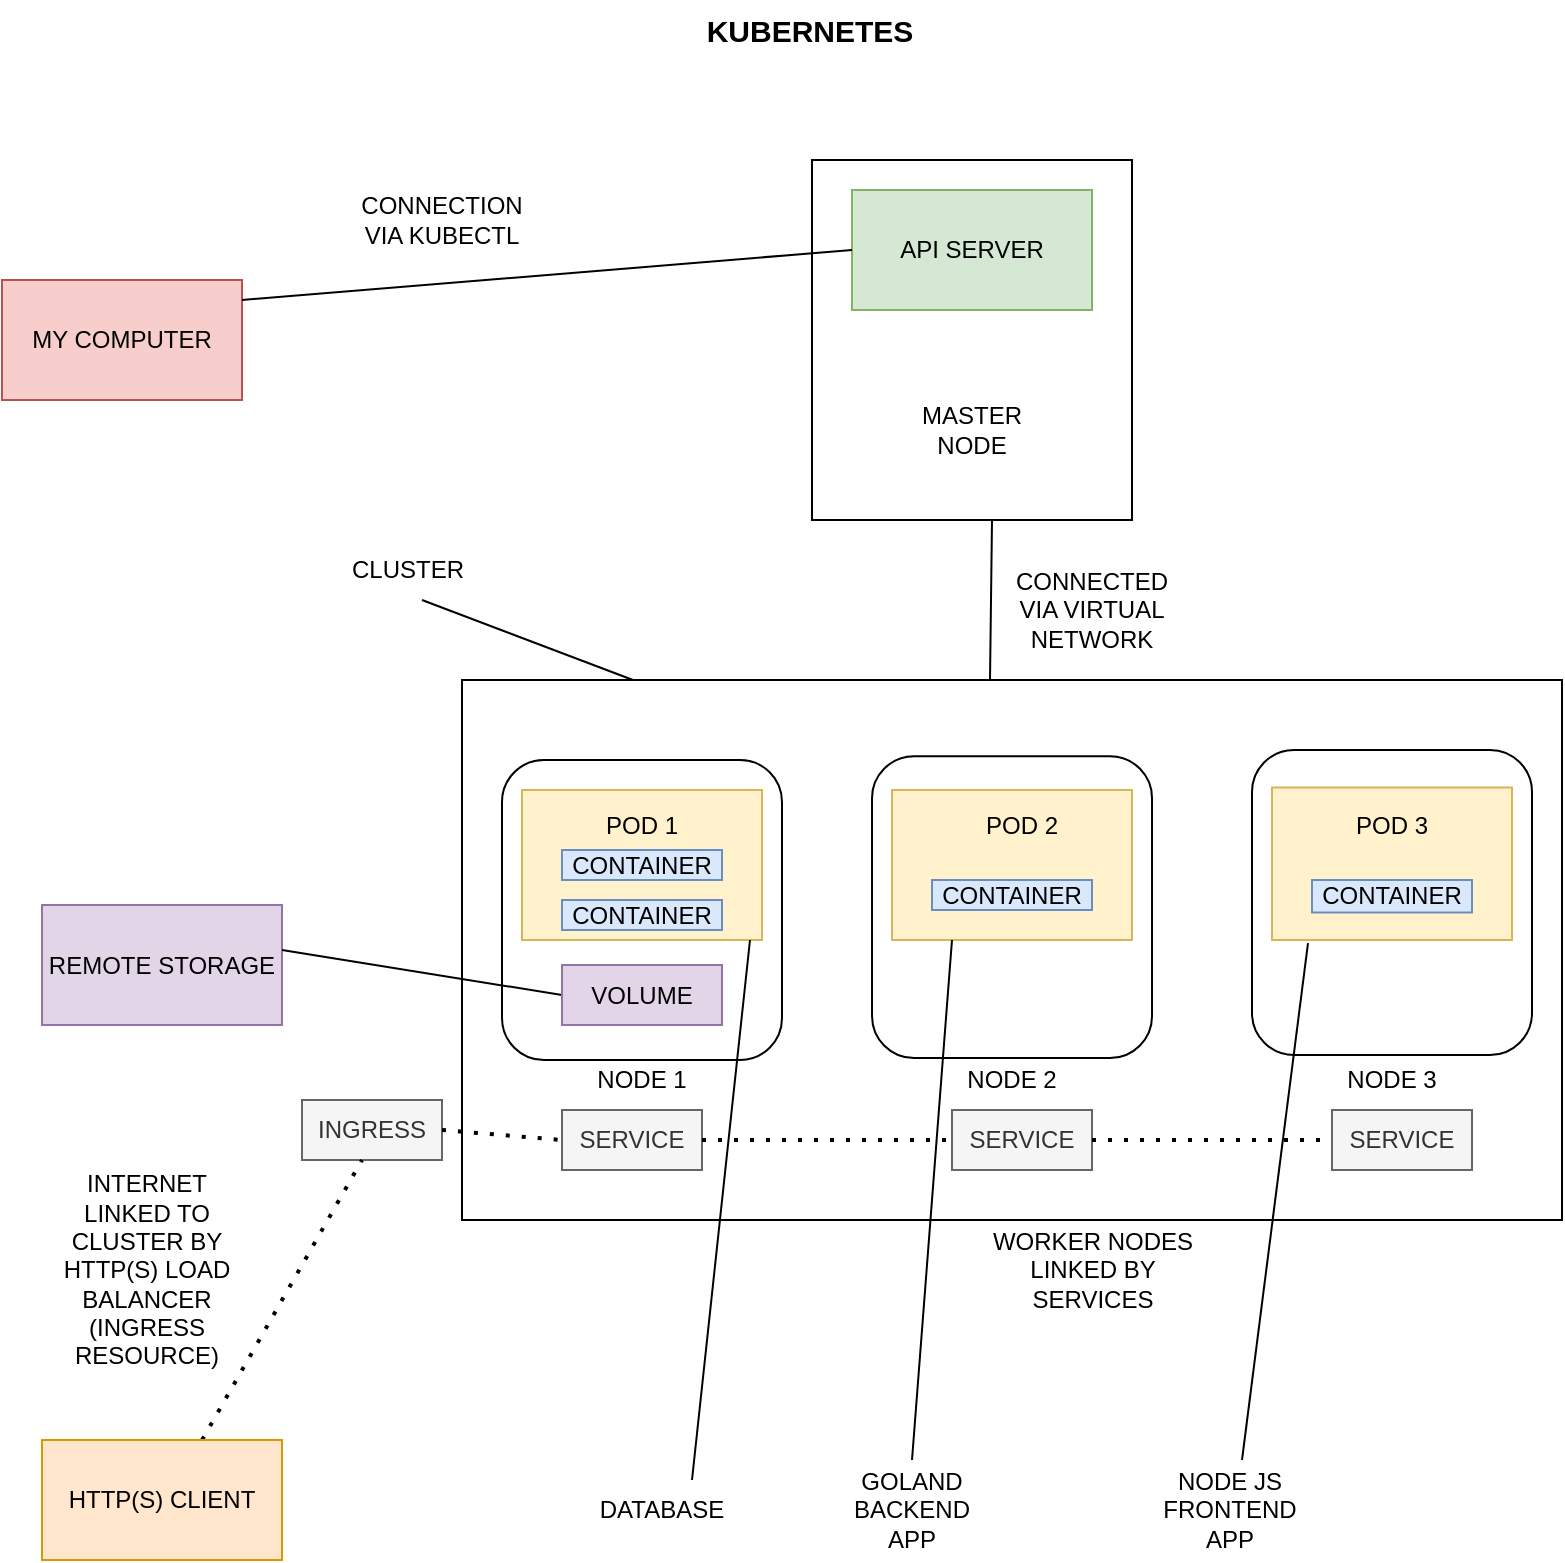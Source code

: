 <mxfile version="16.0.3" type="device"><diagram id="yDs5FEq97uaJjVxA8z2r" name="Page-1"><mxGraphModel dx="1422" dy="762" grid="1" gridSize="10" guides="1" tooltips="1" connect="1" arrows="1" fold="1" page="1" pageScale="1" pageWidth="827" pageHeight="1169" math="0" shadow="0"><root><mxCell id="0"/><mxCell id="1" parent="0"/><mxCell id="mCtHopmILHGNIt_iRR8e-1" value="MY COMPUTER" style="rounded=0;whiteSpace=wrap;html=1;fillColor=#f8cecc;strokeColor=#b85450;" vertex="1" parent="1"><mxGeometry x="10" y="300" width="120" height="60" as="geometry"/></mxCell><mxCell id="mCtHopmILHGNIt_iRR8e-2" value="" style="rounded=0;whiteSpace=wrap;html=1;" vertex="1" parent="1"><mxGeometry x="240" y="500" width="550" height="270" as="geometry"/></mxCell><mxCell id="mCtHopmILHGNIt_iRR8e-3" value="" style="rounded=1;whiteSpace=wrap;html=1;rotation=90;" vertex="1" parent="1"><mxGeometry x="255" y="545" width="150" height="140" as="geometry"/></mxCell><mxCell id="mCtHopmILHGNIt_iRR8e-4" value="" style="rounded=1;whiteSpace=wrap;html=1;rotation=90;" vertex="1" parent="1"><mxGeometry x="439.55" y="543.58" width="150.93" height="140" as="geometry"/></mxCell><mxCell id="mCtHopmILHGNIt_iRR8e-5" value="" style="rounded=1;whiteSpace=wrap;html=1;rotation=90;" vertex="1" parent="1"><mxGeometry x="628.75" y="541.25" width="152.5" height="140" as="geometry"/></mxCell><mxCell id="mCtHopmILHGNIt_iRR8e-6" value="" style="rounded=0;whiteSpace=wrap;html=1;fillColor=#fff2cc;strokeColor=#d6b656;" vertex="1" parent="1"><mxGeometry x="270" y="555" width="120" height="75" as="geometry"/></mxCell><mxCell id="mCtHopmILHGNIt_iRR8e-7" value="" style="rounded=0;whiteSpace=wrap;html=1;fillColor=#fff2cc;strokeColor=#d6b656;" vertex="1" parent="1"><mxGeometry x="455" y="555" width="120" height="75" as="geometry"/></mxCell><mxCell id="mCtHopmILHGNIt_iRR8e-8" value="" style="rounded=0;whiteSpace=wrap;html=1;" vertex="1" parent="1"><mxGeometry x="415" y="240" width="160" height="180" as="geometry"/></mxCell><mxCell id="mCtHopmILHGNIt_iRR8e-9" value="API SERVER" style="rounded=0;whiteSpace=wrap;html=1;fillColor=#d5e8d4;strokeColor=#82b366;" vertex="1" parent="1"><mxGeometry x="435" y="255" width="120" height="60" as="geometry"/></mxCell><mxCell id="mCtHopmILHGNIt_iRR8e-10" value="MASTER NODE" style="text;html=1;strokeColor=none;fillColor=none;align=center;verticalAlign=middle;whiteSpace=wrap;rounded=0;" vertex="1" parent="1"><mxGeometry x="465" y="360" width="60" height="30" as="geometry"/></mxCell><mxCell id="mCtHopmILHGNIt_iRR8e-11" value="WORKER NODES LINKED BY SERVICES" style="text;html=1;strokeColor=none;fillColor=none;align=center;verticalAlign=middle;whiteSpace=wrap;rounded=0;" vertex="1" parent="1"><mxGeometry x="502.5" y="780" width="105" height="30" as="geometry"/></mxCell><mxCell id="mCtHopmILHGNIt_iRR8e-12" value="" style="endArrow=none;html=1;rounded=0;entryX=0;entryY=0.5;entryDx=0;entryDy=0;" edge="1" parent="1" target="mCtHopmILHGNIt_iRR8e-9"><mxGeometry width="50" height="50" relative="1" as="geometry"><mxPoint x="130" y="310" as="sourcePoint"/><mxPoint x="410" y="270" as="targetPoint"/></mxGeometry></mxCell><mxCell id="mCtHopmILHGNIt_iRR8e-17" value="POD 1" style="text;html=1;strokeColor=none;fillColor=none;align=center;verticalAlign=middle;whiteSpace=wrap;rounded=0;" vertex="1" parent="1"><mxGeometry x="300" y="557.5" width="60" height="30" as="geometry"/></mxCell><mxCell id="mCtHopmILHGNIt_iRR8e-18" value="NODE 1" style="text;html=1;strokeColor=none;fillColor=none;align=center;verticalAlign=middle;whiteSpace=wrap;rounded=0;" vertex="1" parent="1"><mxGeometry x="300" y="685" width="60" height="30" as="geometry"/></mxCell><mxCell id="mCtHopmILHGNIt_iRR8e-19" value="NODE 2" style="text;html=1;strokeColor=none;fillColor=none;align=center;verticalAlign=middle;whiteSpace=wrap;rounded=0;" vertex="1" parent="1"><mxGeometry x="485" y="685" width="60" height="30" as="geometry"/></mxCell><mxCell id="mCtHopmILHGNIt_iRR8e-20" value="NODE 3" style="text;html=1;strokeColor=none;fillColor=none;align=center;verticalAlign=middle;whiteSpace=wrap;rounded=0;" vertex="1" parent="1"><mxGeometry x="675" y="685" width="60" height="30" as="geometry"/></mxCell><mxCell id="mCtHopmILHGNIt_iRR8e-21" value="CONNECTED VIA VIRTUAL NETWORK" style="text;html=1;strokeColor=none;fillColor=none;align=center;verticalAlign=middle;whiteSpace=wrap;rounded=0;" vertex="1" parent="1"><mxGeometry x="525" y="450" width="60" height="30" as="geometry"/></mxCell><mxCell id="mCtHopmILHGNIt_iRR8e-23" value="CONNECTION VIA KUBECTL" style="text;html=1;strokeColor=none;fillColor=none;align=center;verticalAlign=middle;whiteSpace=wrap;rounded=0;" vertex="1" parent="1"><mxGeometry x="200" y="255" width="60" height="30" as="geometry"/></mxCell><mxCell id="mCtHopmILHGNIt_iRR8e-25" value="CONTAINER" style="rounded=0;whiteSpace=wrap;html=1;fillColor=#dae8fc;strokeColor=#6c8ebf;" vertex="1" parent="1"><mxGeometry x="290" y="610" width="80" height="15" as="geometry"/></mxCell><mxCell id="mCtHopmILHGNIt_iRR8e-29" value="CONTAINER" style="rounded=0;whiteSpace=wrap;html=1;fillColor=#dae8fc;strokeColor=#6c8ebf;" vertex="1" parent="1"><mxGeometry x="475" y="600" width="80" height="15" as="geometry"/></mxCell><mxCell id="mCtHopmILHGNIt_iRR8e-32" value="" style="endArrow=none;html=1;rounded=0;exitX=0.48;exitY=0;exitDx=0;exitDy=0;exitPerimeter=0;" edge="1" parent="1" source="mCtHopmILHGNIt_iRR8e-2"><mxGeometry width="50" height="50" relative="1" as="geometry"><mxPoint x="455" y="470" as="sourcePoint"/><mxPoint x="505" y="420" as="targetPoint"/></mxGeometry></mxCell><mxCell id="mCtHopmILHGNIt_iRR8e-33" value="" style="rounded=0;whiteSpace=wrap;html=1;fillColor=#fff2cc;strokeColor=#d6b656;" vertex="1" parent="1"><mxGeometry x="645" y="553.75" width="120" height="76.25" as="geometry"/></mxCell><mxCell id="mCtHopmILHGNIt_iRR8e-34" value="CONTAINER" style="rounded=0;whiteSpace=wrap;html=1;fillColor=#dae8fc;strokeColor=#6c8ebf;" vertex="1" parent="1"><mxGeometry x="665" y="600" width="80" height="16.25" as="geometry"/></mxCell><mxCell id="mCtHopmILHGNIt_iRR8e-36" value="" style="endArrow=none;html=1;rounded=0;entryX=0.95;entryY=1;entryDx=0;entryDy=0;entryPerimeter=0;exitX=0.75;exitY=0;exitDx=0;exitDy=0;" edge="1" parent="1" source="mCtHopmILHGNIt_iRR8e-37" target="mCtHopmILHGNIt_iRR8e-6"><mxGeometry width="50" height="50" relative="1" as="geometry"><mxPoint x="340" y="838.75" as="sourcePoint"/><mxPoint x="450" y="658.75" as="targetPoint"/></mxGeometry></mxCell><mxCell id="mCtHopmILHGNIt_iRR8e-37" value="DATABASE" style="text;html=1;strokeColor=none;fillColor=none;align=center;verticalAlign=middle;whiteSpace=wrap;rounded=0;" vertex="1" parent="1"><mxGeometry x="310" y="900" width="60" height="30" as="geometry"/></mxCell><mxCell id="mCtHopmILHGNIt_iRR8e-38" value="NODE JS FRONTEND&lt;br&gt;APP" style="text;html=1;strokeColor=none;fillColor=none;align=center;verticalAlign=middle;whiteSpace=wrap;rounded=0;" vertex="1" parent="1"><mxGeometry x="593.75" y="900" width="60" height="30" as="geometry"/></mxCell><mxCell id="mCtHopmILHGNIt_iRR8e-39" value="" style="endArrow=none;html=1;rounded=0;entryX=0.15;entryY=1.021;entryDx=0;entryDy=0;entryPerimeter=0;" edge="1" parent="1" target="mCtHopmILHGNIt_iRR8e-33"><mxGeometry width="50" height="50" relative="1" as="geometry"><mxPoint x="630" y="890" as="sourcePoint"/><mxPoint x="810" y="641.25" as="targetPoint"/></mxGeometry></mxCell><mxCell id="mCtHopmILHGNIt_iRR8e-40" value="" style="endArrow=none;html=1;rounded=0;entryX=0.25;entryY=1;entryDx=0;entryDy=0;" edge="1" parent="1" target="mCtHopmILHGNIt_iRR8e-7"><mxGeometry width="50" height="50" relative="1" as="geometry"><mxPoint x="465" y="890" as="sourcePoint"/><mxPoint x="510" y="658.75" as="targetPoint"/></mxGeometry></mxCell><mxCell id="mCtHopmILHGNIt_iRR8e-41" value="GOLAND BACKEND&lt;br&gt;APP" style="text;html=1;strokeColor=none;fillColor=none;align=center;verticalAlign=middle;whiteSpace=wrap;rounded=0;" vertex="1" parent="1"><mxGeometry x="435" y="900" width="60" height="30" as="geometry"/></mxCell><mxCell id="mCtHopmILHGNIt_iRR8e-45" value="REMOTE STORAGE" style="rounded=0;whiteSpace=wrap;html=1;fillColor=#e1d5e7;strokeColor=#9673a6;" vertex="1" parent="1"><mxGeometry x="30" y="612.5" width="120" height="60" as="geometry"/></mxCell><mxCell id="mCtHopmILHGNIt_iRR8e-46" value="" style="endArrow=none;html=1;rounded=0;entryX=0;entryY=0.5;entryDx=0;entryDy=0;" edge="1" parent="1" target="mCtHopmILHGNIt_iRR8e-50"><mxGeometry width="50" height="50" relative="1" as="geometry"><mxPoint x="150" y="635" as="sourcePoint"/><mxPoint x="290" y="653.529" as="targetPoint"/></mxGeometry></mxCell><mxCell id="mCtHopmILHGNIt_iRR8e-50" value="VOLUME" style="rounded=0;whiteSpace=wrap;html=1;fillColor=#e1d5e7;strokeColor=#9673a6;" vertex="1" parent="1"><mxGeometry x="290" y="642.5" width="80" height="30" as="geometry"/></mxCell><mxCell id="mCtHopmILHGNIt_iRR8e-51" value="SERVICE" style="rounded=0;whiteSpace=wrap;html=1;fillColor=#f5f5f5;strokeColor=#666666;fontColor=#333333;" vertex="1" parent="1"><mxGeometry x="290" y="715" width="70" height="30" as="geometry"/></mxCell><mxCell id="mCtHopmILHGNIt_iRR8e-52" value="SERVICE" style="rounded=0;whiteSpace=wrap;html=1;fillColor=#f5f5f5;strokeColor=#666666;fontColor=#333333;" vertex="1" parent="1"><mxGeometry x="485" y="715" width="70" height="30" as="geometry"/></mxCell><mxCell id="mCtHopmILHGNIt_iRR8e-53" value="SERVICE" style="rounded=0;whiteSpace=wrap;html=1;fillColor=#f5f5f5;strokeColor=#666666;fontColor=#333333;" vertex="1" parent="1"><mxGeometry x="675" y="715" width="70" height="30" as="geometry"/></mxCell><mxCell id="mCtHopmILHGNIt_iRR8e-54" value="" style="endArrow=none;dashed=1;html=1;dashPattern=1 3;strokeWidth=2;rounded=0;entryX=0;entryY=0.5;entryDx=0;entryDy=0;exitX=1;exitY=0.5;exitDx=0;exitDy=0;" edge="1" parent="1" source="mCtHopmILHGNIt_iRR8e-51" target="mCtHopmILHGNIt_iRR8e-52"><mxGeometry width="50" height="50" relative="1" as="geometry"><mxPoint x="370" y="750" as="sourcePoint"/><mxPoint x="420" y="700" as="targetPoint"/></mxGeometry></mxCell><mxCell id="mCtHopmILHGNIt_iRR8e-55" value="" style="endArrow=none;dashed=1;html=1;dashPattern=1 3;strokeWidth=2;rounded=0;exitX=1;exitY=0.5;exitDx=0;exitDy=0;entryX=0;entryY=0.5;entryDx=0;entryDy=0;" edge="1" parent="1" source="mCtHopmILHGNIt_iRR8e-52" target="mCtHopmILHGNIt_iRR8e-53"><mxGeometry width="50" height="50" relative="1" as="geometry"><mxPoint x="555" y="747.5" as="sourcePoint"/><mxPoint x="670" y="742.5" as="targetPoint"/></mxGeometry></mxCell><mxCell id="mCtHopmILHGNIt_iRR8e-58" value="&lt;font style=&quot;font-size: 15px&quot;&gt;&lt;b&gt;KUBERNETES&lt;/b&gt;&lt;/font&gt;" style="text;html=1;strokeColor=none;fillColor=none;align=center;verticalAlign=middle;whiteSpace=wrap;rounded=0;" vertex="1" parent="1"><mxGeometry x="384" y="160" width="60" height="30" as="geometry"/></mxCell><mxCell id="mCtHopmILHGNIt_iRR8e-59" value="INGRESS" style="rounded=0;whiteSpace=wrap;html=1;fillColor=#f5f5f5;strokeColor=#666666;fontColor=#333333;" vertex="1" parent="1"><mxGeometry x="160" y="710" width="70" height="30" as="geometry"/></mxCell><mxCell id="mCtHopmILHGNIt_iRR8e-60" value="" style="endArrow=none;dashed=1;html=1;dashPattern=1 3;strokeWidth=2;rounded=0;exitX=1;exitY=0.5;exitDx=0;exitDy=0;entryX=0;entryY=0.5;entryDx=0;entryDy=0;" edge="1" parent="1" target="mCtHopmILHGNIt_iRR8e-51"><mxGeometry width="50" height="50" relative="1" as="geometry"><mxPoint x="230" y="725" as="sourcePoint"/><mxPoint x="280" y="745" as="targetPoint"/></mxGeometry></mxCell><mxCell id="mCtHopmILHGNIt_iRR8e-61" value="" style="endArrow=none;dashed=1;html=1;dashPattern=1 3;strokeWidth=2;rounded=0;fontSize=15;exitX=0.667;exitY=0;exitDx=0;exitDy=0;exitPerimeter=0;" edge="1" parent="1" source="mCtHopmILHGNIt_iRR8e-62"><mxGeometry width="50" height="50" relative="1" as="geometry"><mxPoint x="130" y="840" as="sourcePoint"/><mxPoint x="190" y="740" as="targetPoint"/></mxGeometry></mxCell><mxCell id="mCtHopmILHGNIt_iRR8e-62" value="HTTP(S) CLIENT" style="rounded=0;whiteSpace=wrap;html=1;fillColor=#ffe6cc;strokeColor=#d79b00;" vertex="1" parent="1"><mxGeometry x="30" y="880" width="120" height="60" as="geometry"/></mxCell><mxCell id="mCtHopmILHGNIt_iRR8e-64" value="POD 2" style="text;html=1;strokeColor=none;fillColor=none;align=center;verticalAlign=middle;whiteSpace=wrap;rounded=0;" vertex="1" parent="1"><mxGeometry x="490" y="557.5" width="60" height="30" as="geometry"/></mxCell><mxCell id="mCtHopmILHGNIt_iRR8e-65" value="POD 3" style="text;html=1;strokeColor=none;fillColor=none;align=center;verticalAlign=middle;whiteSpace=wrap;rounded=0;" vertex="1" parent="1"><mxGeometry x="675" y="557.5" width="60" height="30" as="geometry"/></mxCell><mxCell id="mCtHopmILHGNIt_iRR8e-66" value="INTERNET LINKED TO CLUSTER BY HTTP(S) LOAD BALANCER (INGRESS RESOURCE)" style="text;html=1;strokeColor=none;fillColor=none;align=center;verticalAlign=middle;whiteSpace=wrap;rounded=0;" vertex="1" parent="1"><mxGeometry x="30" y="780" width="105" height="30" as="geometry"/></mxCell><mxCell id="mCtHopmILHGNIt_iRR8e-67" value="" style="endArrow=none;html=1;rounded=0;exitX=0.75;exitY=0;exitDx=0;exitDy=0;" edge="1" parent="1"><mxGeometry width="50" height="50" relative="1" as="geometry"><mxPoint x="325.5" y="500" as="sourcePoint"/><mxPoint x="220" y="460" as="targetPoint"/></mxGeometry></mxCell><mxCell id="mCtHopmILHGNIt_iRR8e-68" value="CLUSTER" style="text;html=1;strokeColor=none;fillColor=none;align=center;verticalAlign=middle;whiteSpace=wrap;rounded=0;" vertex="1" parent="1"><mxGeometry x="182.5" y="430" width="60" height="30" as="geometry"/></mxCell><mxCell id="mCtHopmILHGNIt_iRR8e-70" value="CONTAINER" style="rounded=0;whiteSpace=wrap;html=1;fillColor=#dae8fc;strokeColor=#6c8ebf;" vertex="1" parent="1"><mxGeometry x="290" y="585" width="80" height="15" as="geometry"/></mxCell></root></mxGraphModel></diagram></mxfile>